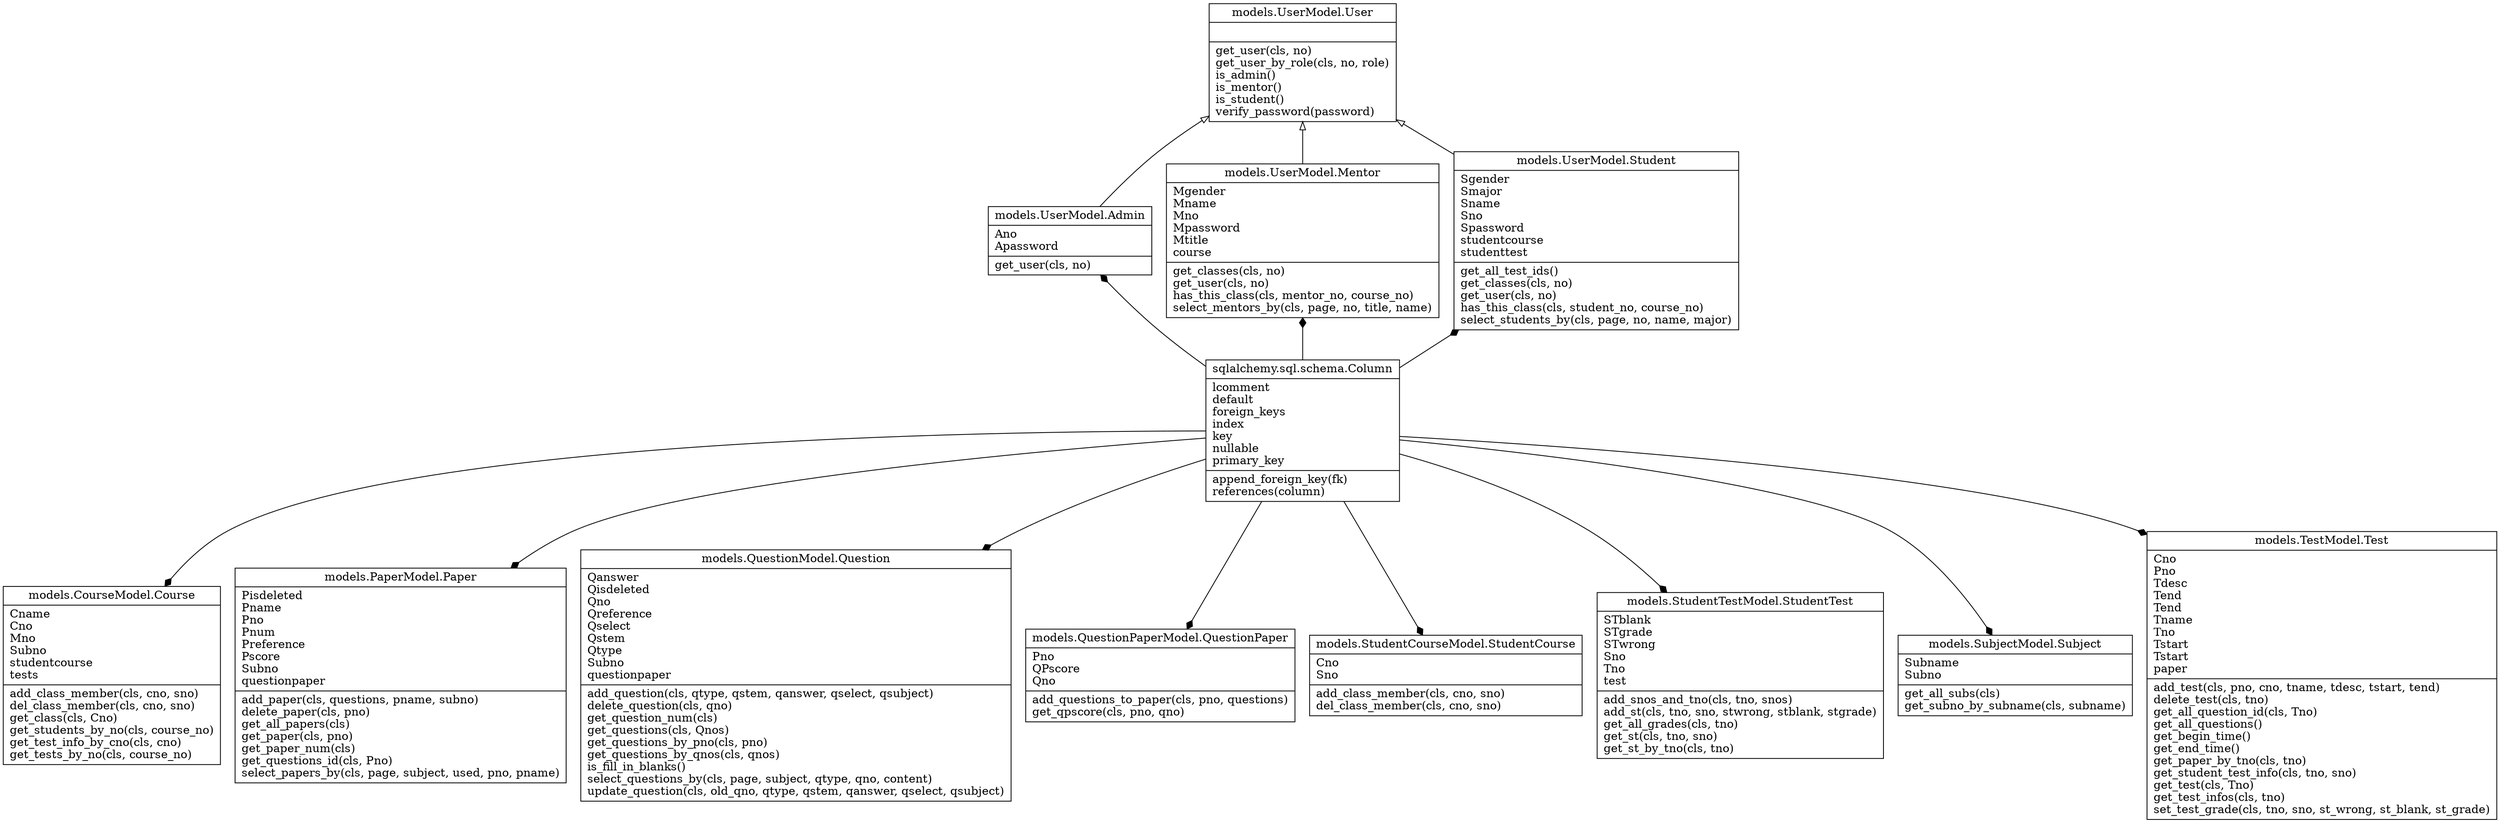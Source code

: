 digraph "classes" {
charset="utf-8"
rankdir=TB
A [dir=LR, label="{models.CourseModel.Course|Cname\lCno\lMno\lSubno\lstudentcourse\ltests\l|add_class_member(cls, cno, sno)\ldel_class_member(cls, cno, sno)\lget_class(cls, Cno)\lget_students_by_no(cls, course_no)\lget_test_info_by_cno(cls, cno)\lget_tests_by_no(cls, course_no)\l}", shape="record"];
B [label="{models.PaperModel.Paper|Pisdeleted\lPname\lPno\lPnum\lPreference\lPscore\lSubno\lquestionpaper\l|add_paper(cls, questions, pname, subno)\ldelete_paper(cls, pno)\lget_all_papers(cls)\lget_paper(cls, pno)\lget_paper_num(cls)\lget_questions_id(cls, Pno)\lselect_papers_by(cls, page, subject, used, pno, pname)\l}", shape="record"];
C [label="{models.QuestionModel.Question|Qanswer\lQisdeleted\lQno\lQreference\lQselect\lQstem\lQtype\lSubno\lquestionpaper\l|add_question(cls, qtype, qstem, qanswer, qselect, qsubject)\ldelete_question(cls, qno)\lget_question_num(cls)\lget_questions(cls, Qnos)\lget_questions_by_pno(cls, pno)\lget_questions_by_qnos(cls, qnos)\lis_fill_in_blanks()\lselect_questions_by(cls, page, subject, qtype, qno, content)\lupdate_question(cls, old_qno, qtype, qstem, qanswer, qselect, qsubject)\l}", shape="record"];
D [label="{models.QuestionPaperModel.QuestionPaper|Pno\lQPscore\lQno\l|add_questions_to_paper(cls, pno, questions)\lget_qpscore(cls, pno, qno)\l}", shape="record"];
E [label="{models.StudentCourseModel.StudentCourse|Cno\lSno\l|add_class_member(cls, cno, sno)\ldel_class_member(cls, cno, sno)\l}", shape="record"];
F [label="{models.StudentTestModel.StudentTest|STblank\lSTgrade\lSTwrong\lSno\lTno\ltest\l|add_snos_and_tno(cls, tno, snos)\ladd_st(cls, tno, sno, stwrong, stblank, stgrade)\lget_all_grades(cls, tno)\lget_st(cls, tno, sno)\lget_st_by_tno(cls, tno)\l}", shape="record"];
G [label="{models.SubjectModel.Subject|Subname\lSubno\l|get_all_subs(cls)\lget_subno_by_subname(cls, subname)\l}", shape="record"];
H [label="{models.TestModel.Test|Cno\lPno\lTdesc\lTend\lTend\lTname\lTno\lTstart\lTstart\lpaper\l|add_test(cls, pno, cno, tname, tdesc, tstart, tend)\ldelete_test(cls, tno)\lget_all_question_id(cls, Tno)\lget_all_questions()\lget_begin_time()\lget_end_time()\lget_paper_by_tno(cls, tno)\lget_student_test_info(cls, tno, sno)\lget_test(cls, Tno)\lget_test_infos(cls, tno)\lset_test_grade(cls, tno, sno, st_wrong, st_blank, st_grade)\l}", shape="record"];
I [label="{models.UserModel.Admin|Ano\lApassword\l|get_user(cls, no)\l}", shape="record"];
J [label="{models.UserModel.Mentor|Mgender\lMname\lMno\lMpassword\lMtitle\lcourse\l|get_classes(cls, no)\lget_user(cls, no)\lhas_this_class(cls, mentor_no, course_no)\lselect_mentors_by(cls, page, no, title, name)\l}", shape="record"];
K [label="{models.UserModel.Student|Sgender\lSmajor\lSname\lSno\lSpassword\lstudentcourse\lstudenttest\l|get_all_test_ids()\lget_classes(cls, no)\lget_user(cls, no)\lhas_this_class(cls, student_no, course_no)\lselect_students_by(cls, page, no, name, major)\l}", shape="record"];
L [label="{models.UserModel.User|\l|get_user(cls, no)\lget_user_by_role(cls, no, role)\lis_admin()\lis_mentor()\lis_student()\lverify_password(password)\l}", shape="record"];
M [label="{sqlalchemy.sql.schema.Column|lcomment\ldefault\lforeign_keys\lindex\lkey\lnullable\lprimary_key\l|append_foreign_key(fk)\lreferences(column)\l}", shape="record"];

L -> I [arrowhead="none", arrowtail="empty", dir="back"];
L -> J [arrowhead="none", arrowtail="empty", dir="back"];
L -> K [arrowhead="none", arrowtail="empty", dir="back"];

M -> A [arrowhead="diamond", arrowtail="none"];
M -> B [arrowhead="diamond", arrowtail="none"];
M -> C [arrowhead="diamond", arrowtail="none"];
M -> D [arrowhead="diamond", arrowtail="none"];
M -> E [arrowhead="diamond", arrowtail="none"];
M -> F [arrowhead="diamond", arrowtail="none"];
M -> G [arrowhead="diamond", arrowtail="none"];
M -> H [arrowhead="diamond", arrowtail="none"];

I -> M [arrowhead="none", arrowtail="diamond", dir="back"];
J -> M [arrowhead="none", arrowtail="diamond", dir="back"];
K -> M [arrowhead="none", arrowtail="diamond", dir="back"];

}
